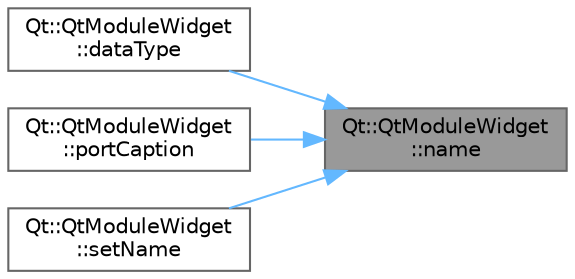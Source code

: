 digraph "Qt::QtModuleWidget::name"
{
 // LATEX_PDF_SIZE
  bgcolor="transparent";
  edge [fontname=Helvetica,fontsize=10,labelfontname=Helvetica,labelfontsize=10];
  node [fontname=Helvetica,fontsize=10,shape=box,height=0.2,width=0.4];
  rankdir="RL";
  Node1 [id="Node000001",label="Qt::QtModuleWidget\l::name",height=0.2,width=0.4,color="gray40", fillcolor="grey60", style="filled", fontcolor="black",tooltip=" "];
  Node1 -> Node2 [id="edge1_Node000001_Node000002",dir="back",color="steelblue1",style="solid",tooltip=" "];
  Node2 [id="Node000002",label="Qt::QtModuleWidget\l::dataType",height=0.2,width=0.4,color="grey40", fillcolor="white", style="filled",URL="$class_qt_1_1_qt_module_widget.html#a6dbe32cbb8af0e195c6cac2c1b6571c0",tooltip=" "];
  Node1 -> Node3 [id="edge2_Node000001_Node000003",dir="back",color="steelblue1",style="solid",tooltip=" "];
  Node3 [id="Node000003",label="Qt::QtModuleWidget\l::portCaption",height=0.2,width=0.4,color="grey40", fillcolor="white", style="filled",URL="$class_qt_1_1_qt_module_widget.html#a2c3be336c1cccd60b9d94da0eac1d7e2",tooltip=" "];
  Node1 -> Node4 [id="edge3_Node000001_Node000004",dir="back",color="steelblue1",style="solid",tooltip=" "];
  Node4 [id="Node000004",label="Qt::QtModuleWidget\l::setName",height=0.2,width=0.4,color="grey40", fillcolor="white", style="filled",URL="$class_qt_1_1_qt_module_widget.html#ab55adbc1566f3f557060756530a70ef0",tooltip=" "];
}
